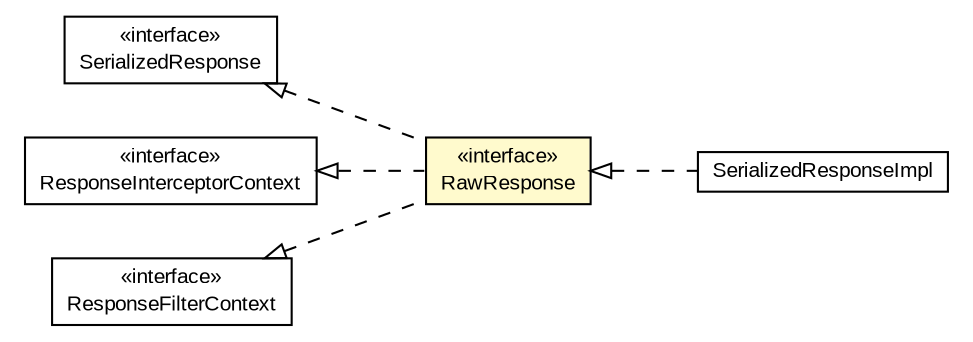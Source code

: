 #!/usr/local/bin/dot
#
# Class diagram 
# Generated by UMLGraph version R5_6-24-gf6e263 (http://www.umlgraph.org/)
#

digraph G {
	edge [fontname="arial",fontsize=10,labelfontname="arial",labelfontsize=10];
	node [fontname="arial",fontsize=10,shape=plaintext];
	nodesep=0.25;
	ranksep=0.5;
	rankdir=LR;
	// io.reinert.requestor.SerializedResponseImpl
	c8625 [label=<<table title="io.reinert.requestor.SerializedResponseImpl" border="0" cellborder="1" cellspacing="0" cellpadding="2" port="p" href="./SerializedResponseImpl.html">
		<tr><td><table border="0" cellspacing="0" cellpadding="1">
<tr><td align="center" balign="center"> SerializedResponseImpl </td></tr>
		</table></td></tr>
		</table>>, URL="./SerializedResponseImpl.html", fontname="arial", fontcolor="black", fontsize=10.0];
	// io.reinert.requestor.SerializedResponse
	c8626 [label=<<table title="io.reinert.requestor.SerializedResponse" border="0" cellborder="1" cellspacing="0" cellpadding="2" port="p" href="./SerializedResponse.html">
		<tr><td><table border="0" cellspacing="0" cellpadding="1">
<tr><td align="center" balign="center"> &#171;interface&#187; </td></tr>
<tr><td align="center" balign="center"> SerializedResponse </td></tr>
		</table></td></tr>
		</table>>, URL="./SerializedResponse.html", fontname="arial", fontcolor="black", fontsize=10.0];
	// io.reinert.requestor.ResponseInterceptorContext
	c8631 [label=<<table title="io.reinert.requestor.ResponseInterceptorContext" border="0" cellborder="1" cellspacing="0" cellpadding="2" port="p" href="./ResponseInterceptorContext.html">
		<tr><td><table border="0" cellspacing="0" cellpadding="1">
<tr><td align="center" balign="center"> &#171;interface&#187; </td></tr>
<tr><td align="center" balign="center"> ResponseInterceptorContext </td></tr>
		</table></td></tr>
		</table>>, URL="./ResponseInterceptorContext.html", fontname="arial", fontcolor="black", fontsize=10.0];
	// io.reinert.requestor.ResponseFilterContext
	c8634 [label=<<table title="io.reinert.requestor.ResponseFilterContext" border="0" cellborder="1" cellspacing="0" cellpadding="2" port="p" href="./ResponseFilterContext.html">
		<tr><td><table border="0" cellspacing="0" cellpadding="1">
<tr><td align="center" balign="center"> &#171;interface&#187; </td></tr>
<tr><td align="center" balign="center"> ResponseFilterContext </td></tr>
		</table></td></tr>
		</table>>, URL="./ResponseFilterContext.html", fontname="arial", fontcolor="black", fontsize=10.0];
	// io.reinert.requestor.RawResponse
	c8660 [label=<<table title="io.reinert.requestor.RawResponse" border="0" cellborder="1" cellspacing="0" cellpadding="2" port="p" bgcolor="lemonChiffon" href="./RawResponse.html">
		<tr><td><table border="0" cellspacing="0" cellpadding="1">
<tr><td align="center" balign="center"> &#171;interface&#187; </td></tr>
<tr><td align="center" balign="center"> RawResponse </td></tr>
		</table></td></tr>
		</table>>, URL="./RawResponse.html", fontname="arial", fontcolor="black", fontsize=10.0];
	//io.reinert.requestor.SerializedResponseImpl implements io.reinert.requestor.RawResponse
	c8660:p -> c8625:p [dir=back,arrowtail=empty,style=dashed];
	//io.reinert.requestor.RawResponse implements io.reinert.requestor.SerializedResponse
	c8626:p -> c8660:p [dir=back,arrowtail=empty,style=dashed];
	//io.reinert.requestor.RawResponse implements io.reinert.requestor.ResponseFilterContext
	c8634:p -> c8660:p [dir=back,arrowtail=empty,style=dashed];
	//io.reinert.requestor.RawResponse implements io.reinert.requestor.ResponseInterceptorContext
	c8631:p -> c8660:p [dir=back,arrowtail=empty,style=dashed];
}

